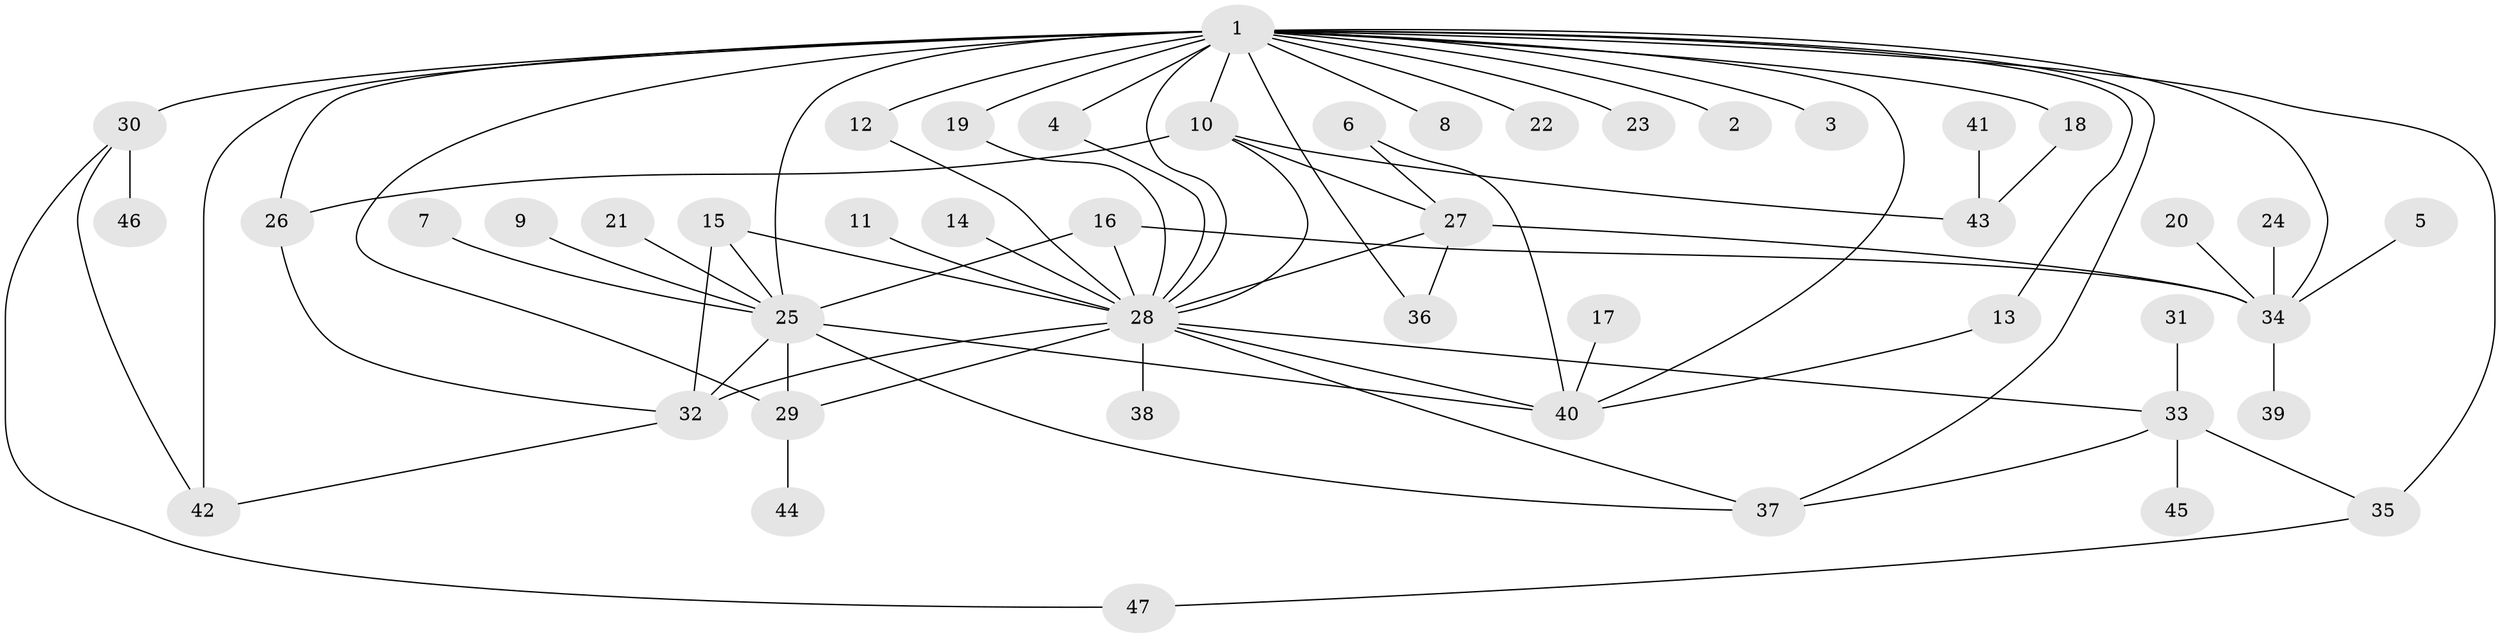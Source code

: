 // original degree distribution, {12: 0.02247191011235955, 17: 0.011235955056179775, 5: 0.06741573033707865, 1: 0.449438202247191, 9: 0.011235955056179775, 4: 0.056179775280898875, 14: 0.011235955056179775, 8: 0.011235955056179775, 2: 0.25842696629213485, 3: 0.07865168539325842, 7: 0.011235955056179775, 6: 0.011235955056179775}
// Generated by graph-tools (version 1.1) at 2025/26/03/09/25 03:26:07]
// undirected, 47 vertices, 74 edges
graph export_dot {
graph [start="1"]
  node [color=gray90,style=filled];
  1;
  2;
  3;
  4;
  5;
  6;
  7;
  8;
  9;
  10;
  11;
  12;
  13;
  14;
  15;
  16;
  17;
  18;
  19;
  20;
  21;
  22;
  23;
  24;
  25;
  26;
  27;
  28;
  29;
  30;
  31;
  32;
  33;
  34;
  35;
  36;
  37;
  38;
  39;
  40;
  41;
  42;
  43;
  44;
  45;
  46;
  47;
  1 -- 2 [weight=1.0];
  1 -- 3 [weight=1.0];
  1 -- 4 [weight=1.0];
  1 -- 8 [weight=1.0];
  1 -- 10 [weight=1.0];
  1 -- 12 [weight=1.0];
  1 -- 13 [weight=1.0];
  1 -- 18 [weight=1.0];
  1 -- 19 [weight=1.0];
  1 -- 22 [weight=1.0];
  1 -- 23 [weight=1.0];
  1 -- 25 [weight=2.0];
  1 -- 26 [weight=1.0];
  1 -- 28 [weight=1.0];
  1 -- 29 [weight=2.0];
  1 -- 30 [weight=2.0];
  1 -- 34 [weight=1.0];
  1 -- 35 [weight=2.0];
  1 -- 36 [weight=1.0];
  1 -- 37 [weight=1.0];
  1 -- 40 [weight=1.0];
  1 -- 42 [weight=1.0];
  4 -- 28 [weight=1.0];
  5 -- 34 [weight=1.0];
  6 -- 27 [weight=1.0];
  6 -- 40 [weight=1.0];
  7 -- 25 [weight=1.0];
  9 -- 25 [weight=1.0];
  10 -- 26 [weight=1.0];
  10 -- 27 [weight=1.0];
  10 -- 28 [weight=1.0];
  10 -- 43 [weight=1.0];
  11 -- 28 [weight=1.0];
  12 -- 28 [weight=1.0];
  13 -- 40 [weight=1.0];
  14 -- 28 [weight=1.0];
  15 -- 25 [weight=1.0];
  15 -- 28 [weight=1.0];
  15 -- 32 [weight=1.0];
  16 -- 25 [weight=1.0];
  16 -- 28 [weight=2.0];
  16 -- 34 [weight=1.0];
  17 -- 40 [weight=1.0];
  18 -- 43 [weight=1.0];
  19 -- 28 [weight=1.0];
  20 -- 34 [weight=1.0];
  21 -- 25 [weight=1.0];
  24 -- 34 [weight=1.0];
  25 -- 29 [weight=1.0];
  25 -- 32 [weight=1.0];
  25 -- 37 [weight=1.0];
  25 -- 40 [weight=1.0];
  26 -- 32 [weight=1.0];
  27 -- 28 [weight=1.0];
  27 -- 34 [weight=1.0];
  27 -- 36 [weight=1.0];
  28 -- 29 [weight=1.0];
  28 -- 32 [weight=1.0];
  28 -- 33 [weight=1.0];
  28 -- 37 [weight=1.0];
  28 -- 38 [weight=1.0];
  28 -- 40 [weight=1.0];
  29 -- 44 [weight=1.0];
  30 -- 42 [weight=1.0];
  30 -- 46 [weight=1.0];
  30 -- 47 [weight=1.0];
  31 -- 33 [weight=1.0];
  32 -- 42 [weight=1.0];
  33 -- 35 [weight=1.0];
  33 -- 37 [weight=1.0];
  33 -- 45 [weight=1.0];
  34 -- 39 [weight=1.0];
  35 -- 47 [weight=1.0];
  41 -- 43 [weight=1.0];
}
